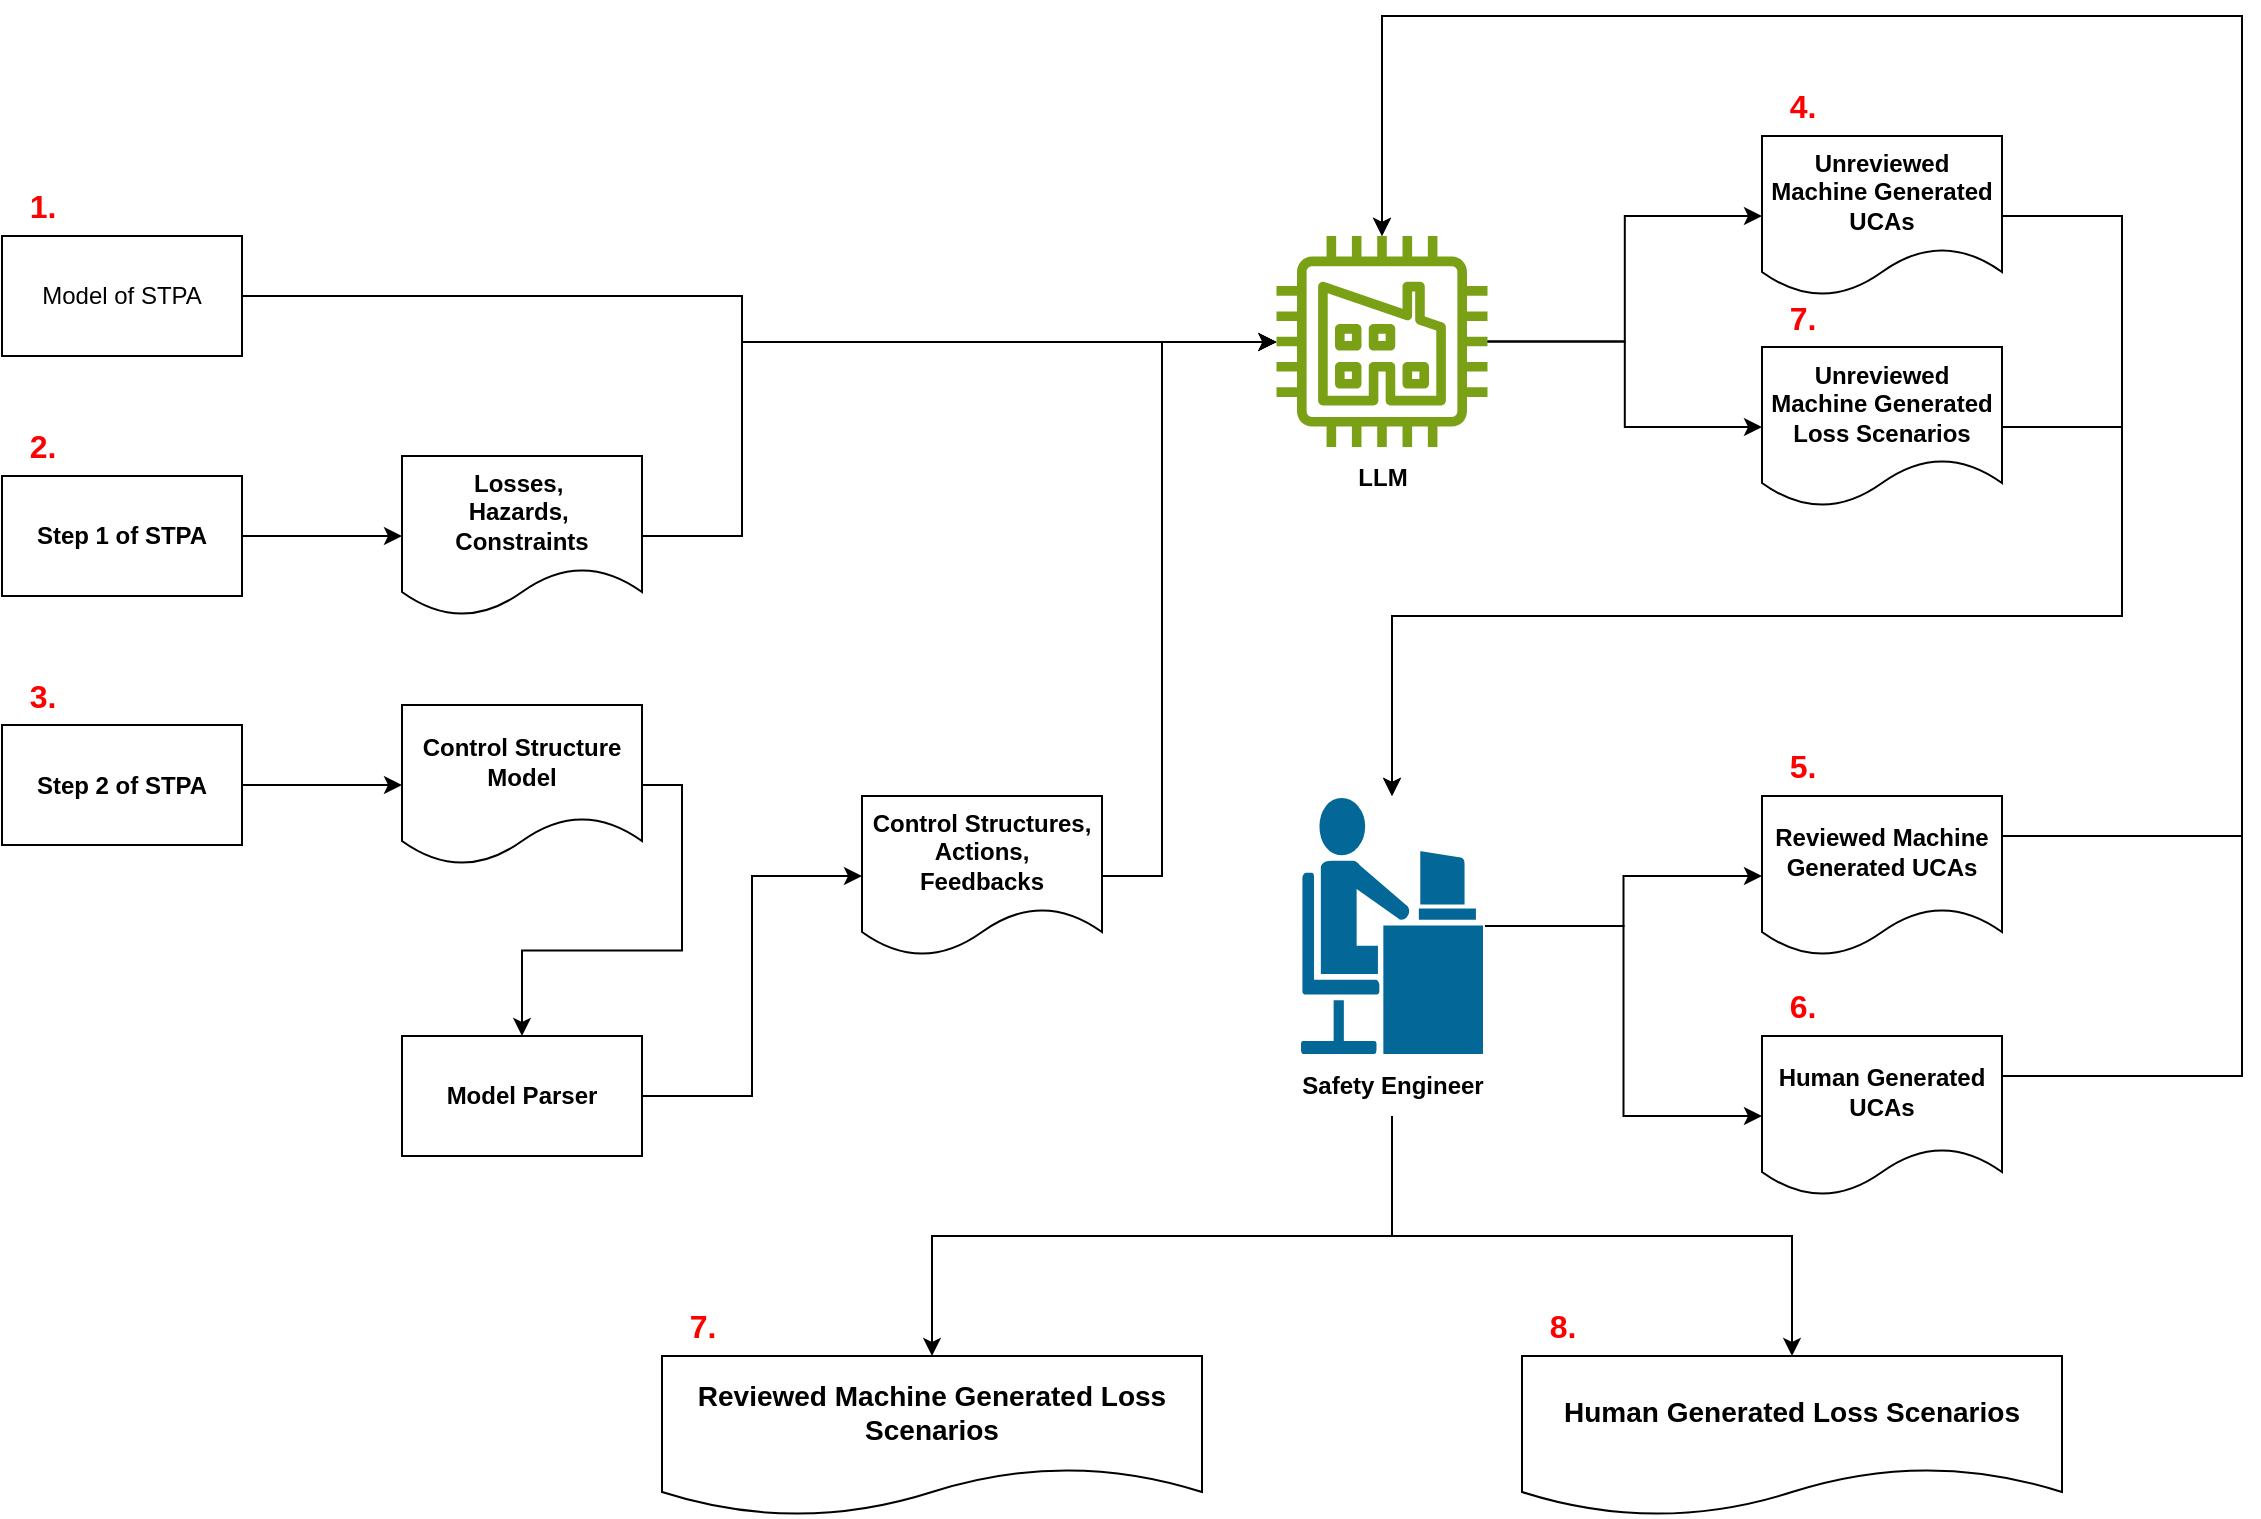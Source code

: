 <mxfile version="26.0.11">
  <diagram name="Page-1" id="pMSkDSpoUShZ8aSXpPZ2">
    <mxGraphModel dx="2261" dy="793" grid="1" gridSize="10" guides="1" tooltips="1" connect="1" arrows="1" fold="1" page="1" pageScale="1" pageWidth="827" pageHeight="1169" math="0" shadow="0">
      <root>
        <mxCell id="0" />
        <mxCell id="1" parent="0" />
        <mxCell id="JxO-gLmdxlp4BYvwZ17s-7" value="" style="group" parent="1" vertex="1" connectable="0">
          <mxGeometry x="600" y="560" width="110" height="160" as="geometry" />
        </mxCell>
        <mxCell id="JxO-gLmdxlp4BYvwZ17s-5" value="" style="shape=mxgraph.cisco.people.androgenous_person;html=1;pointerEvents=1;dashed=0;fillColor=#036897;strokeColor=#ffffff;strokeWidth=2;verticalLabelPosition=bottom;verticalAlign=top;align=center;outlineConnect=0;" parent="JxO-gLmdxlp4BYvwZ17s-7" vertex="1">
          <mxGeometry x="8.5" width="93" height="130" as="geometry" />
        </mxCell>
        <mxCell id="JxO-gLmdxlp4BYvwZ17s-6" value="&lt;b&gt;Safety Engineer&lt;/b&gt;" style="text;html=1;align=center;verticalAlign=middle;resizable=0;points=[];autosize=1;strokeColor=none;fillColor=none;" parent="JxO-gLmdxlp4BYvwZ17s-7" vertex="1">
          <mxGeometry y="130" width="110" height="30" as="geometry" />
        </mxCell>
        <mxCell id="JxO-gLmdxlp4BYvwZ17s-11" value="" style="group" parent="1" vertex="1" connectable="0">
          <mxGeometry x="580" y="280" width="140" height="135.5" as="geometry" />
        </mxCell>
        <mxCell id="JxO-gLmdxlp4BYvwZ17s-9" value="" style="sketch=0;outlineConnect=0;fontColor=#232F3E;gradientColor=none;fillColor=#7AA116;strokeColor=none;dashed=0;verticalLabelPosition=bottom;verticalAlign=top;align=center;html=1;fontSize=12;fontStyle=0;aspect=fixed;pointerEvents=1;shape=mxgraph.aws4.factory;" parent="JxO-gLmdxlp4BYvwZ17s-11" vertex="1">
          <mxGeometry x="17.25" width="105.5" height="105.5" as="geometry" />
        </mxCell>
        <mxCell id="JxO-gLmdxlp4BYvwZ17s-10" value="&lt;b&gt;LLM&lt;/b&gt;" style="text;html=1;align=center;verticalAlign=middle;resizable=0;points=[];autosize=1;strokeColor=none;fillColor=none;" parent="JxO-gLmdxlp4BYvwZ17s-11" vertex="1">
          <mxGeometry x="45" y="105.5" width="50" height="30" as="geometry" />
        </mxCell>
        <mxCell id="JxO-gLmdxlp4BYvwZ17s-23" style="edgeStyle=orthogonalEdgeStyle;rounded=0;orthogonalLoop=1;jettySize=auto;html=1;exitX=1;exitY=0.5;exitDx=0;exitDy=0;" parent="1" source="JxO-gLmdxlp4BYvwZ17s-12" target="JxO-gLmdxlp4BYvwZ17s-9" edge="1">
          <mxGeometry relative="1" as="geometry">
            <Array as="points">
              <mxPoint x="330" y="310" />
              <mxPoint x="330" y="333" />
            </Array>
          </mxGeometry>
        </mxCell>
        <mxCell id="JxO-gLmdxlp4BYvwZ17s-12" value="Model of STPA" style="rounded=0;whiteSpace=wrap;html=1;" parent="1" vertex="1">
          <mxGeometry x="-40" y="280" width="120" height="60" as="geometry" />
        </mxCell>
        <mxCell id="JxO-gLmdxlp4BYvwZ17s-26" style="edgeStyle=orthogonalEdgeStyle;rounded=0;orthogonalLoop=1;jettySize=auto;html=1;exitX=1;exitY=0.5;exitDx=0;exitDy=0;" parent="1" source="JxO-gLmdxlp4BYvwZ17s-14" target="JxO-gLmdxlp4BYvwZ17s-21" edge="1">
          <mxGeometry relative="1" as="geometry" />
        </mxCell>
        <mxCell id="JxO-gLmdxlp4BYvwZ17s-14" value="&lt;b&gt;Step 2 of STPA&lt;/b&gt;" style="rounded=0;whiteSpace=wrap;html=1;" parent="1" vertex="1">
          <mxGeometry x="-40" y="524.5" width="120" height="60" as="geometry" />
        </mxCell>
        <mxCell id="JxO-gLmdxlp4BYvwZ17s-25" style="edgeStyle=orthogonalEdgeStyle;rounded=0;orthogonalLoop=1;jettySize=auto;html=1;exitX=1;exitY=0.5;exitDx=0;exitDy=0;entryX=0;entryY=0.5;entryDx=0;entryDy=0;" parent="1" source="JxO-gLmdxlp4BYvwZ17s-17" target="JxO-gLmdxlp4BYvwZ17s-20" edge="1">
          <mxGeometry relative="1" as="geometry" />
        </mxCell>
        <mxCell id="JxO-gLmdxlp4BYvwZ17s-17" value="&lt;b&gt;Step 1 of STPA&lt;/b&gt;" style="rounded=0;whiteSpace=wrap;html=1;" parent="1" vertex="1">
          <mxGeometry x="-40" y="400" width="120" height="60" as="geometry" />
        </mxCell>
        <mxCell id="JxO-gLmdxlp4BYvwZ17s-28" style="edgeStyle=orthogonalEdgeStyle;rounded=0;orthogonalLoop=1;jettySize=auto;html=1;exitX=1;exitY=0.5;exitDx=0;exitDy=0;entryX=0;entryY=0.5;entryDx=0;entryDy=0;" parent="1" source="JxO-gLmdxlp4BYvwZ17s-19" target="JxO-gLmdxlp4BYvwZ17s-22" edge="1">
          <mxGeometry relative="1" as="geometry" />
        </mxCell>
        <mxCell id="JxO-gLmdxlp4BYvwZ17s-19" value="&lt;b&gt;Model Parser&lt;/b&gt;" style="rounded=0;whiteSpace=wrap;html=1;" parent="1" vertex="1">
          <mxGeometry x="160" y="680" width="120" height="60" as="geometry" />
        </mxCell>
        <mxCell id="JxO-gLmdxlp4BYvwZ17s-57" style="edgeStyle=orthogonalEdgeStyle;rounded=0;orthogonalLoop=1;jettySize=auto;html=1;exitX=1;exitY=0.5;exitDx=0;exitDy=0;" parent="1" source="JxO-gLmdxlp4BYvwZ17s-20" target="JxO-gLmdxlp4BYvwZ17s-9" edge="1">
          <mxGeometry relative="1" as="geometry">
            <Array as="points">
              <mxPoint x="330" y="430" />
              <mxPoint x="330" y="333" />
            </Array>
          </mxGeometry>
        </mxCell>
        <mxCell id="JxO-gLmdxlp4BYvwZ17s-20" value="&lt;b&gt;Losses,&amp;nbsp;&lt;/b&gt;&lt;div&gt;&lt;b&gt;Hazards,&amp;nbsp;&lt;br&gt;Constraints&lt;/b&gt;&lt;/div&gt;" style="shape=document;whiteSpace=wrap;html=1;boundedLbl=1;" parent="1" vertex="1">
          <mxGeometry x="160" y="390" width="120" height="80" as="geometry" />
        </mxCell>
        <mxCell id="JxO-gLmdxlp4BYvwZ17s-27" style="edgeStyle=orthogonalEdgeStyle;rounded=0;orthogonalLoop=1;jettySize=auto;html=1;exitX=1;exitY=0.5;exitDx=0;exitDy=0;" parent="1" source="JxO-gLmdxlp4BYvwZ17s-21" target="JxO-gLmdxlp4BYvwZ17s-19" edge="1">
          <mxGeometry relative="1" as="geometry" />
        </mxCell>
        <mxCell id="JxO-gLmdxlp4BYvwZ17s-21" value="&lt;b&gt;Control Structure Model&lt;/b&gt;" style="shape=document;whiteSpace=wrap;html=1;boundedLbl=1;" parent="1" vertex="1">
          <mxGeometry x="160" y="514.5" width="120" height="80" as="geometry" />
        </mxCell>
        <mxCell id="JxO-gLmdxlp4BYvwZ17s-30" style="edgeStyle=orthogonalEdgeStyle;rounded=0;orthogonalLoop=1;jettySize=auto;html=1;exitX=1;exitY=0.5;exitDx=0;exitDy=0;" parent="1" source="JxO-gLmdxlp4BYvwZ17s-22" target="JxO-gLmdxlp4BYvwZ17s-9" edge="1">
          <mxGeometry relative="1" as="geometry">
            <Array as="points">
              <mxPoint x="540" y="600" />
              <mxPoint x="540" y="333" />
            </Array>
          </mxGeometry>
        </mxCell>
        <mxCell id="JxO-gLmdxlp4BYvwZ17s-22" value="&lt;b&gt;Control Structures,&lt;/b&gt;&lt;div&gt;&lt;b&gt;Actions,&lt;/b&gt;&lt;/div&gt;&lt;div&gt;&lt;b&gt;Feedbacks&lt;/b&gt;&lt;/div&gt;" style="shape=document;whiteSpace=wrap;html=1;boundedLbl=1;" parent="1" vertex="1">
          <mxGeometry x="390" y="560" width="120" height="80" as="geometry" />
        </mxCell>
        <mxCell id="JxO-gLmdxlp4BYvwZ17s-39" style="edgeStyle=orthogonalEdgeStyle;rounded=0;orthogonalLoop=1;jettySize=auto;html=1;exitX=1;exitY=0.5;exitDx=0;exitDy=0;" parent="1" source="JxO-gLmdxlp4BYvwZ17s-31" target="JxO-gLmdxlp4BYvwZ17s-5" edge="1">
          <mxGeometry relative="1" as="geometry">
            <Array as="points">
              <mxPoint x="1020" y="270" />
              <mxPoint x="1020" y="470" />
              <mxPoint x="655" y="470" />
            </Array>
          </mxGeometry>
        </mxCell>
        <mxCell id="JxO-gLmdxlp4BYvwZ17s-31" value="&lt;b&gt;Unreviewed Machine Generated UCAs&lt;/b&gt;" style="shape=document;whiteSpace=wrap;html=1;boundedLbl=1;" parent="1" vertex="1">
          <mxGeometry x="840" y="230" width="120" height="80" as="geometry" />
        </mxCell>
        <mxCell id="JxO-gLmdxlp4BYvwZ17s-43" style="edgeStyle=orthogonalEdgeStyle;rounded=0;orthogonalLoop=1;jettySize=auto;html=1;exitX=1;exitY=0.25;exitDx=0;exitDy=0;" parent="1" source="JxO-gLmdxlp4BYvwZ17s-36" target="JxO-gLmdxlp4BYvwZ17s-9" edge="1">
          <mxGeometry relative="1" as="geometry">
            <mxPoint x="1000" y="540" as="sourcePoint" />
            <Array as="points">
              <mxPoint x="1080" y="580" />
              <mxPoint x="1080" y="170" />
              <mxPoint x="650" y="170" />
            </Array>
          </mxGeometry>
        </mxCell>
        <mxCell id="JxO-gLmdxlp4BYvwZ17s-36" value="&lt;b&gt;Reviewed Machine Generated UCAs&lt;/b&gt;" style="shape=document;whiteSpace=wrap;html=1;boundedLbl=1;" parent="1" vertex="1">
          <mxGeometry x="840" y="560" width="120" height="80" as="geometry" />
        </mxCell>
        <mxCell id="JxO-gLmdxlp4BYvwZ17s-44" style="edgeStyle=orthogonalEdgeStyle;rounded=0;orthogonalLoop=1;jettySize=auto;html=1;exitX=1;exitY=0.25;exitDx=0;exitDy=0;" parent="1" source="JxO-gLmdxlp4BYvwZ17s-37" target="JxO-gLmdxlp4BYvwZ17s-9" edge="1">
          <mxGeometry relative="1" as="geometry">
            <Array as="points">
              <mxPoint x="1080" y="700" />
              <mxPoint x="1080" y="170" />
              <mxPoint x="650" y="170" />
            </Array>
          </mxGeometry>
        </mxCell>
        <mxCell id="JxO-gLmdxlp4BYvwZ17s-37" value="&lt;b&gt;Human Generated UCAs&lt;/b&gt;" style="shape=document;whiteSpace=wrap;html=1;boundedLbl=1;" parent="1" vertex="1">
          <mxGeometry x="840" y="680" width="120" height="80" as="geometry" />
        </mxCell>
        <mxCell id="JxO-gLmdxlp4BYvwZ17s-38" style="edgeStyle=orthogonalEdgeStyle;rounded=0;orthogonalLoop=1;jettySize=auto;html=1;entryX=0;entryY=0.5;entryDx=0;entryDy=0;" parent="1" source="JxO-gLmdxlp4BYvwZ17s-9" target="JxO-gLmdxlp4BYvwZ17s-31" edge="1">
          <mxGeometry relative="1" as="geometry" />
        </mxCell>
        <mxCell id="JxO-gLmdxlp4BYvwZ17s-40" style="edgeStyle=orthogonalEdgeStyle;rounded=0;orthogonalLoop=1;jettySize=auto;html=1;exitX=1;exitY=0.5;exitDx=0;exitDy=0;exitPerimeter=0;entryX=0;entryY=0.5;entryDx=0;entryDy=0;" parent="1" source="JxO-gLmdxlp4BYvwZ17s-5" target="JxO-gLmdxlp4BYvwZ17s-36" edge="1">
          <mxGeometry relative="1" as="geometry" />
        </mxCell>
        <mxCell id="JxO-gLmdxlp4BYvwZ17s-41" style="edgeStyle=orthogonalEdgeStyle;rounded=0;orthogonalLoop=1;jettySize=auto;html=1;exitX=1;exitY=0.5;exitDx=0;exitDy=0;exitPerimeter=0;" parent="1" source="JxO-gLmdxlp4BYvwZ17s-5" target="JxO-gLmdxlp4BYvwZ17s-37" edge="1">
          <mxGeometry relative="1" as="geometry" />
        </mxCell>
        <mxCell id="JxO-gLmdxlp4BYvwZ17s-47" style="edgeStyle=orthogonalEdgeStyle;rounded=0;orthogonalLoop=1;jettySize=auto;html=1;exitX=1;exitY=0.5;exitDx=0;exitDy=0;" parent="1" source="JxO-gLmdxlp4BYvwZ17s-42" target="JxO-gLmdxlp4BYvwZ17s-5" edge="1">
          <mxGeometry relative="1" as="geometry">
            <Array as="points">
              <mxPoint x="1020" y="376" />
              <mxPoint x="1020" y="470" />
              <mxPoint x="655" y="470" />
            </Array>
          </mxGeometry>
        </mxCell>
        <mxCell id="JxO-gLmdxlp4BYvwZ17s-42" value="&lt;b&gt;Unreviewed Machine Generated Loss Scenarios&lt;/b&gt;" style="shape=document;whiteSpace=wrap;html=1;boundedLbl=1;" parent="1" vertex="1">
          <mxGeometry x="840" y="335.5" width="120" height="80" as="geometry" />
        </mxCell>
        <mxCell id="JxO-gLmdxlp4BYvwZ17s-45" style="edgeStyle=orthogonalEdgeStyle;rounded=0;orthogonalLoop=1;jettySize=auto;html=1;" parent="1" source="JxO-gLmdxlp4BYvwZ17s-9" target="JxO-gLmdxlp4BYvwZ17s-42" edge="1">
          <mxGeometry relative="1" as="geometry" />
        </mxCell>
        <mxCell id="JxO-gLmdxlp4BYvwZ17s-48" value="&lt;b style=&quot;font-size: 14px;&quot;&gt;Reviewed Machine Generated Loss Scenarios&lt;/b&gt;" style="shape=document;whiteSpace=wrap;html=1;boundedLbl=1;fontSize=14;" parent="1" vertex="1">
          <mxGeometry x="290" y="840" width="270" height="80" as="geometry" />
        </mxCell>
        <mxCell id="JxO-gLmdxlp4BYvwZ17s-49" value="&lt;b style=&quot;font-size: 14px;&quot;&gt;Human Generated Loss Scenarios&lt;/b&gt;" style="shape=document;whiteSpace=wrap;html=1;boundedLbl=1;fontSize=14;" parent="1" vertex="1">
          <mxGeometry x="720" y="840" width="270" height="80" as="geometry" />
        </mxCell>
        <mxCell id="JxO-gLmdxlp4BYvwZ17s-50" style="edgeStyle=orthogonalEdgeStyle;rounded=0;orthogonalLoop=1;jettySize=auto;html=1;entryX=0.5;entryY=0;entryDx=0;entryDy=0;" parent="1" source="JxO-gLmdxlp4BYvwZ17s-6" target="JxO-gLmdxlp4BYvwZ17s-49" edge="1">
          <mxGeometry relative="1" as="geometry">
            <Array as="points">
              <mxPoint x="655" y="780" />
              <mxPoint x="855" y="780" />
            </Array>
          </mxGeometry>
        </mxCell>
        <mxCell id="JxO-gLmdxlp4BYvwZ17s-51" style="edgeStyle=orthogonalEdgeStyle;rounded=0;orthogonalLoop=1;jettySize=auto;html=1;entryX=0.5;entryY=0;entryDx=0;entryDy=0;" parent="1" source="JxO-gLmdxlp4BYvwZ17s-6" target="JxO-gLmdxlp4BYvwZ17s-48" edge="1">
          <mxGeometry relative="1" as="geometry">
            <Array as="points">
              <mxPoint x="655" y="780" />
              <mxPoint x="425" y="780" />
            </Array>
          </mxGeometry>
        </mxCell>
        <mxCell id="JxO-gLmdxlp4BYvwZ17s-53" value="&lt;font style=&quot;font-size: 16px;&quot; color=&quot;#ff0000&quot;&gt;1.&lt;/font&gt;" style="text;html=1;align=center;verticalAlign=middle;resizable=0;points=[];autosize=1;strokeColor=none;fillColor=none;fontStyle=1" parent="1" vertex="1">
          <mxGeometry x="-40" y="250" width="40" height="30" as="geometry" />
        </mxCell>
        <mxCell id="JxO-gLmdxlp4BYvwZ17s-54" value="&lt;font style=&quot;font-size: 16px;&quot; color=&quot;#ff0000&quot;&gt;2.&lt;/font&gt;" style="text;html=1;align=center;verticalAlign=middle;resizable=0;points=[];autosize=1;strokeColor=none;fillColor=none;fontStyle=1" parent="1" vertex="1">
          <mxGeometry x="-40" y="370" width="40" height="30" as="geometry" />
        </mxCell>
        <mxCell id="JxO-gLmdxlp4BYvwZ17s-56" value="&lt;font style=&quot;font-size: 16px;&quot; color=&quot;#ff0000&quot;&gt;3.&lt;/font&gt;" style="text;html=1;align=center;verticalAlign=middle;resizable=0;points=[];autosize=1;strokeColor=none;fillColor=none;fontStyle=1" parent="1" vertex="1">
          <mxGeometry x="-40" y="494.5" width="40" height="30" as="geometry" />
        </mxCell>
        <mxCell id="JxO-gLmdxlp4BYvwZ17s-58" value="&lt;font style=&quot;font-size: 16px;&quot; color=&quot;#ff0000&quot;&gt;4.&lt;/font&gt;" style="text;html=1;align=center;verticalAlign=middle;resizable=0;points=[];autosize=1;strokeColor=none;fillColor=none;fontStyle=1" parent="1" vertex="1">
          <mxGeometry x="840" y="200" width="40" height="30" as="geometry" />
        </mxCell>
        <mxCell id="JxO-gLmdxlp4BYvwZ17s-59" value="&lt;font style=&quot;font-size: 16px;&quot; color=&quot;#ff0000&quot;&gt;5.&lt;/font&gt;" style="text;html=1;align=center;verticalAlign=middle;resizable=0;points=[];autosize=1;strokeColor=none;fillColor=none;fontStyle=1" parent="1" vertex="1">
          <mxGeometry x="840" y="530" width="40" height="30" as="geometry" />
        </mxCell>
        <mxCell id="JxO-gLmdxlp4BYvwZ17s-60" value="&lt;font style=&quot;font-size: 16px;&quot; color=&quot;#ff0000&quot;&gt;6.&lt;/font&gt;" style="text;html=1;align=center;verticalAlign=middle;resizable=0;points=[];autosize=1;strokeColor=none;fillColor=none;fontStyle=1" parent="1" vertex="1">
          <mxGeometry x="840" y="650" width="40" height="30" as="geometry" />
        </mxCell>
        <mxCell id="JxO-gLmdxlp4BYvwZ17s-61" value="&lt;font style=&quot;font-size: 16px;&quot; color=&quot;#ff0000&quot;&gt;7.&lt;/font&gt;" style="text;html=1;align=center;verticalAlign=middle;resizable=0;points=[];autosize=1;strokeColor=none;fillColor=none;fontStyle=1" parent="1" vertex="1">
          <mxGeometry x="840" y="305.5" width="40" height="30" as="geometry" />
        </mxCell>
        <mxCell id="JxO-gLmdxlp4BYvwZ17s-62" value="&lt;font style=&quot;font-size: 16px;&quot; color=&quot;#ff0000&quot;&gt;8.&lt;/font&gt;" style="text;html=1;align=center;verticalAlign=middle;resizable=0;points=[];autosize=1;strokeColor=none;fillColor=none;fontStyle=1" parent="1" vertex="1">
          <mxGeometry x="720" y="810" width="40" height="30" as="geometry" />
        </mxCell>
        <mxCell id="JxO-gLmdxlp4BYvwZ17s-63" value="&lt;font style=&quot;font-size: 16px;&quot; color=&quot;#ff0000&quot;&gt;7.&lt;/font&gt;" style="text;html=1;align=center;verticalAlign=middle;resizable=0;points=[];autosize=1;strokeColor=none;fillColor=none;fontStyle=1" parent="1" vertex="1">
          <mxGeometry x="290" y="810" width="40" height="30" as="geometry" />
        </mxCell>
      </root>
    </mxGraphModel>
  </diagram>
</mxfile>
